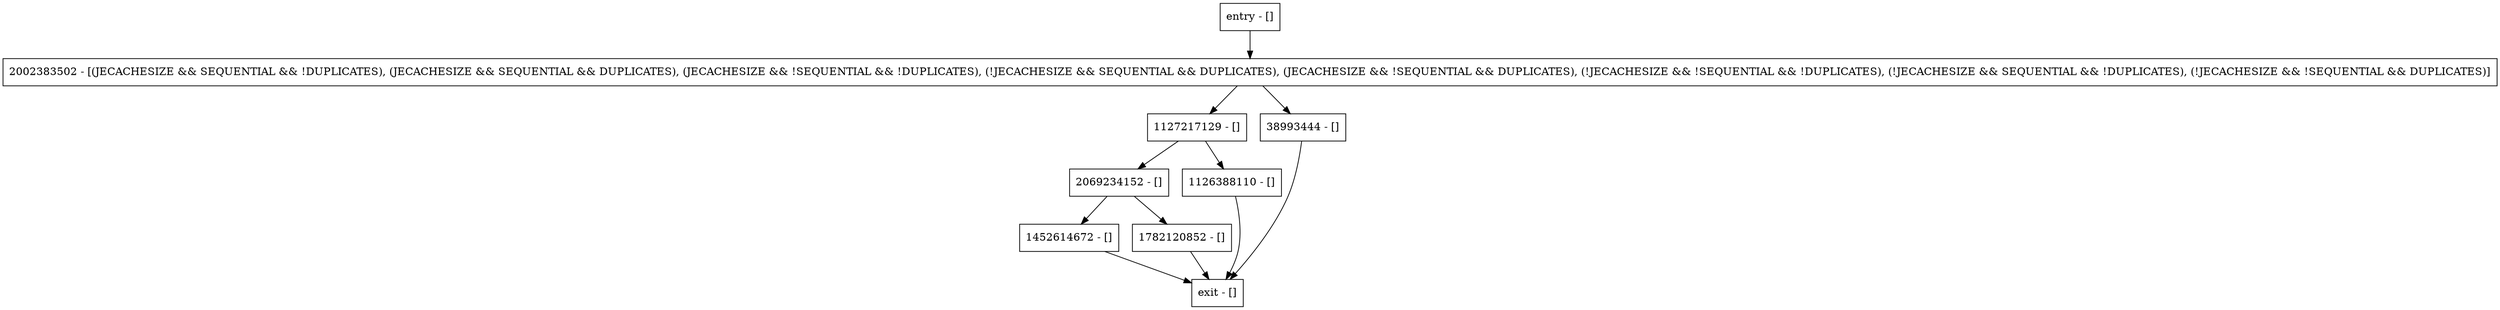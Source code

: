 digraph getStorageSize {
node [shape=record];
entry [label="entry - []"];
exit [label="exit - []"];
1127217129 [label="1127217129 - []"];
1452614672 [label="1452614672 - []"];
2069234152 [label="2069234152 - []"];
1782120852 [label="1782120852 - []"];
2002383502 [label="2002383502 - [(JECACHESIZE && SEQUENTIAL && !DUPLICATES), (JECACHESIZE && SEQUENTIAL && DUPLICATES), (JECACHESIZE && !SEQUENTIAL && !DUPLICATES), (!JECACHESIZE && SEQUENTIAL && DUPLICATES), (JECACHESIZE && !SEQUENTIAL && DUPLICATES), (!JECACHESIZE && !SEQUENTIAL && !DUPLICATES), (!JECACHESIZE && SEQUENTIAL && !DUPLICATES), (!JECACHESIZE && !SEQUENTIAL && DUPLICATES)]"];
1126388110 [label="1126388110 - []"];
38993444 [label="38993444 - []"];
entry;
exit;
entry -> 2002383502;
1127217129 -> 2069234152;
1127217129 -> 1126388110;
1452614672 -> exit;
2069234152 -> 1452614672;
2069234152 -> 1782120852;
1782120852 -> exit;
2002383502 -> 1127217129;
2002383502 -> 38993444;
1126388110 -> exit;
38993444 -> exit;
}
